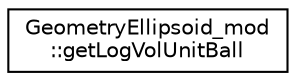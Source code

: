 digraph "Graphical Class Hierarchy"
{
 // LATEX_PDF_SIZE
  edge [fontname="Helvetica",fontsize="10",labelfontname="Helvetica",labelfontsize="10"];
  node [fontname="Helvetica",fontsize="10",shape=record];
  rankdir="LR";
  Node0 [label="GeometryEllipsoid_mod\l::getLogVolUnitBall",height=0.2,width=0.4,color="black", fillcolor="white", style="filled",URL="$interfaceGeometryEllipsoid__mod_1_1getLogVolUnitBall.html",tooltip="Return the natural logarithm of the volume of an nd-dimensional ball of unit-radius using the Fortran..."];
}
